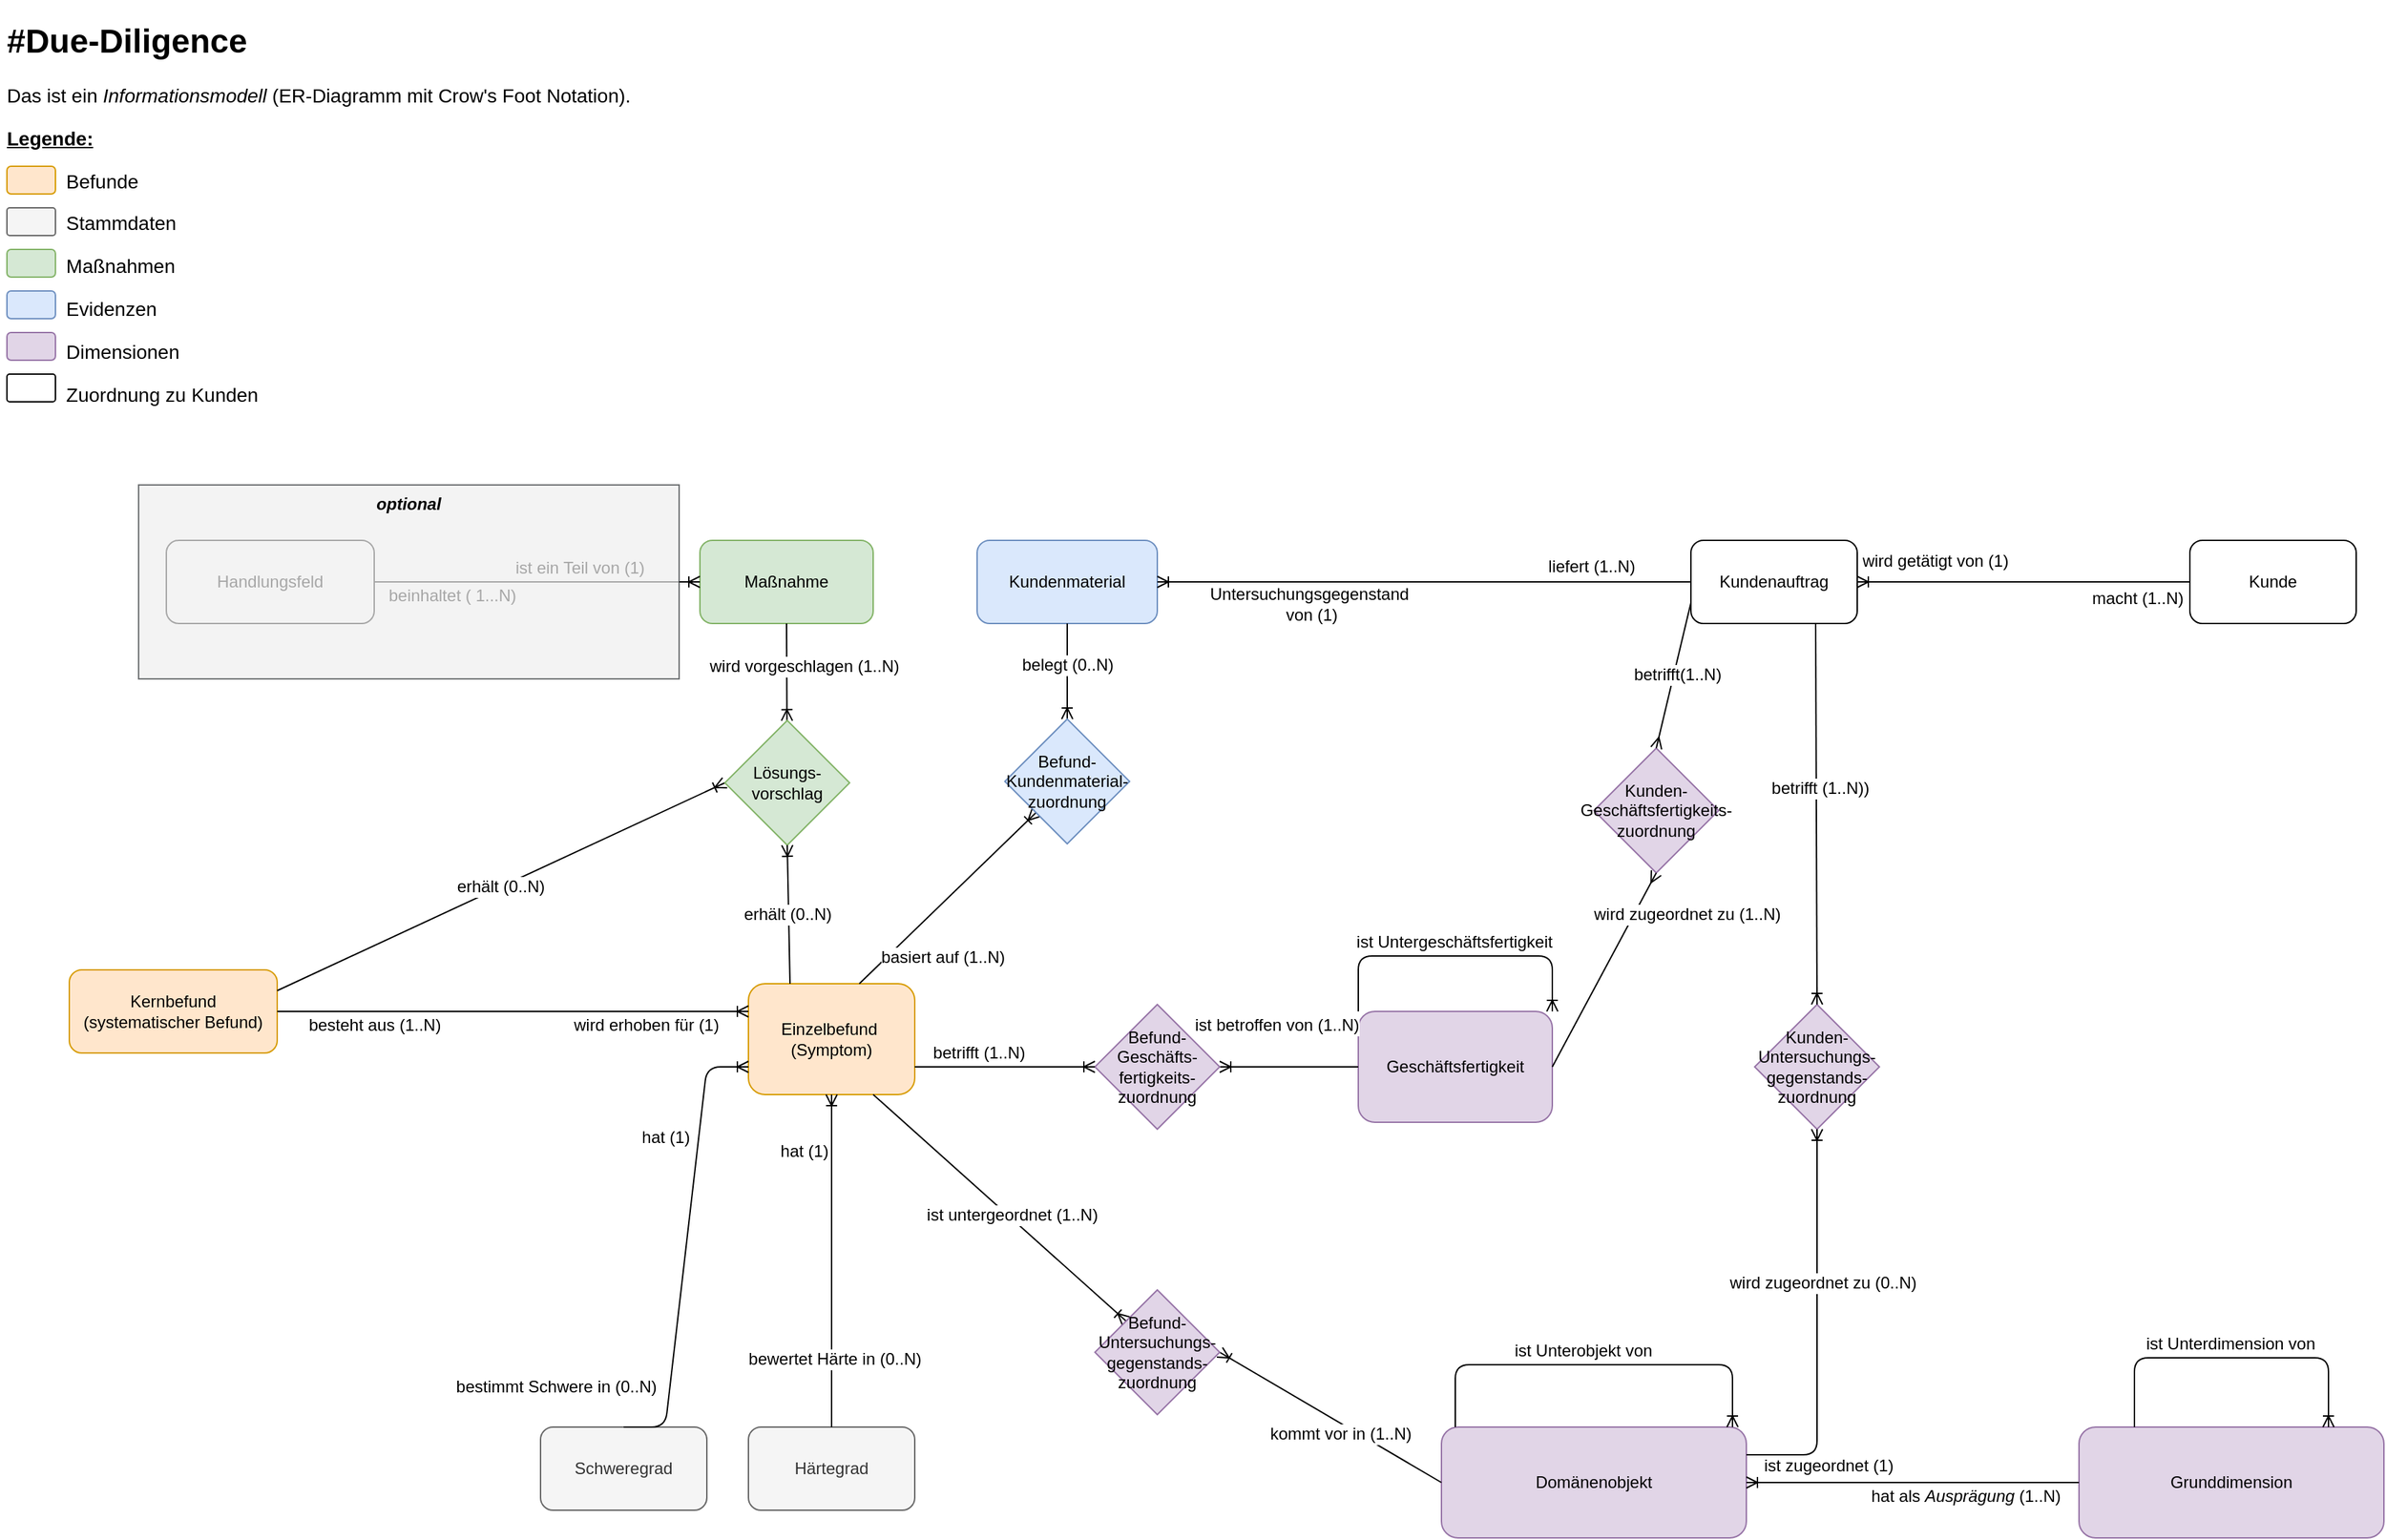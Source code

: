 <mxfile version="12.3.2" type="github" pages="1">
  <diagram name="Page-1" id="929967ad-93f9-6ef4-fab6-5d389245f69c">
    <mxGraphModel dx="932" dy="609" grid="1" gridSize="10" guides="1" tooltips="1" connect="1" arrows="1" fold="1" page="1" pageScale="1.5" pageWidth="1169" pageHeight="826" background="none" math="0" shadow="0">
      <root>
        <mxCell id="0" style=";html=1;"/>
        <mxCell id="1" style=";html=1;" parent="0"/>
        <mxCell id="lpoHIjDjbp7n_Nv5GESF-1" value="&lt;span style=&quot;white-space: normal&quot;&gt;Einzelbefund&amp;nbsp;&lt;/span&gt;&lt;br style=&quot;white-space: normal&quot;&gt;&lt;span style=&quot;white-space: normal&quot;&gt;(Symptom)&lt;/span&gt;" style="rounded=1;whiteSpace=wrap;html=1;fillColor=#ffe6cc;strokeColor=#d79b00;" parent="1" vertex="1">
          <mxGeometry x="550" y="720" width="120" height="80" as="geometry"/>
        </mxCell>
        <mxCell id="lpoHIjDjbp7n_Nv5GESF-2" value="Grunddimension&lt;i style=&quot;text-align: left&quot;&gt;&lt;br&gt;&lt;/i&gt;" style="rounded=1;whiteSpace=wrap;html=1;fillColor=#e1d5e7;strokeColor=#9673a6;" parent="1" vertex="1">
          <mxGeometry x="1510" y="1040" width="220" height="80" as="geometry"/>
        </mxCell>
        <mxCell id="lpoHIjDjbp7n_Nv5GESF-3" value="Kernbefund (systematischer Befund)" style="rounded=1;whiteSpace=wrap;html=1;fillColor=#ffe6cc;strokeColor=#d79b00;" parent="1" vertex="1">
          <mxGeometry x="60" y="710" width="150" height="60" as="geometry"/>
        </mxCell>
        <mxCell id="lpoHIjDjbp7n_Nv5GESF-4" value="" style="edgeStyle=entityRelationEdgeStyle;fontSize=12;html=1;endArrow=ERoneToMany;entryX=0;entryY=0.25;entryDx=0;entryDy=0;" parent="1" source="lpoHIjDjbp7n_Nv5GESF-3" target="lpoHIjDjbp7n_Nv5GESF-1" edge="1">
          <mxGeometry width="100" height="100" relative="1" as="geometry">
            <mxPoint x="250" y="930" as="sourcePoint"/>
            <mxPoint x="300" y="740" as="targetPoint"/>
          </mxGeometry>
        </mxCell>
        <mxCell id="jVlvGWDDENxsNVDKOX9u-14" value="besteht aus (1..N)" style="text;html=1;resizable=0;points=[];align=center;verticalAlign=middle;labelBackgroundColor=#ffffff;" parent="lpoHIjDjbp7n_Nv5GESF-4" vertex="1" connectable="0">
          <mxGeometry x="-0.647" y="-19" relative="1" as="geometry">
            <mxPoint x="10" y="-9" as="offset"/>
          </mxGeometry>
        </mxCell>
        <mxCell id="lpoHIjDjbp7n_Nv5GESF-5" value="Domänenobjekt" style="rounded=1;whiteSpace=wrap;html=1;align=center;fillColor=#e1d5e7;strokeColor=#9673a6;" parent="1" vertex="1">
          <mxGeometry x="1050" y="1040" width="220" height="80" as="geometry"/>
        </mxCell>
        <mxCell id="jVlvGWDDENxsNVDKOX9u-1" value="Schweregrad" style="rounded=1;whiteSpace=wrap;html=1;fillColor=#f5f5f5;strokeColor=#666666;fontColor=#333333;" parent="1" vertex="1">
          <mxGeometry x="400" y="1040" width="120" height="60" as="geometry"/>
        </mxCell>
        <mxCell id="jVlvGWDDENxsNVDKOX9u-2" value="Härtegrad" style="rounded=1;whiteSpace=wrap;html=1;fillColor=#f5f5f5;strokeColor=#666666;fontColor=#333333;" parent="1" vertex="1">
          <mxGeometry x="550" y="1040" width="120" height="60" as="geometry"/>
        </mxCell>
        <mxCell id="jVlvGWDDENxsNVDKOX9u-9" value="" style="fontSize=12;html=1;endArrow=ERoneToMany;exitX=0.5;exitY=0;exitDx=0;exitDy=0;edgeStyle=entityRelationEdgeStyle;elbow=vertical;" parent="1" source="jVlvGWDDENxsNVDKOX9u-1" edge="1">
          <mxGeometry width="100" height="100" relative="1" as="geometry">
            <mxPoint x="70" y="1140" as="sourcePoint"/>
            <mxPoint x="550" y="780" as="targetPoint"/>
          </mxGeometry>
        </mxCell>
        <mxCell id="jVlvGWDDENxsNVDKOX9u-12" value="bestimmt&amp;nbsp;Schwere in (0..N)" style="text;html=1;resizable=0;points=[];align=center;verticalAlign=middle;labelBackgroundColor=#ffffff;" parent="jVlvGWDDENxsNVDKOX9u-9" vertex="1" connectable="0">
          <mxGeometry x="-0.786" y="1" relative="1" as="geometry">
            <mxPoint x="-79" y="-25" as="offset"/>
          </mxGeometry>
        </mxCell>
        <mxCell id="jVlvGWDDENxsNVDKOX9u-13" value="hat (1)" style="text;html=1;resizable=0;points=[];align=center;verticalAlign=middle;labelBackgroundColor=#ffffff;" parent="jVlvGWDDENxsNVDKOX9u-9" vertex="1" connectable="0">
          <mxGeometry x="0.771" y="-1" relative="1" as="geometry">
            <mxPoint x="-30" y="43.5" as="offset"/>
          </mxGeometry>
        </mxCell>
        <mxCell id="jVlvGWDDENxsNVDKOX9u-10" value="" style="fontSize=12;html=1;endArrow=ERoneToMany;exitX=0.5;exitY=0;exitDx=0;exitDy=0;" parent="1" source="jVlvGWDDENxsNVDKOX9u-2" target="lpoHIjDjbp7n_Nv5GESF-1" edge="1">
          <mxGeometry width="100" height="100" relative="1" as="geometry">
            <mxPoint x="70" y="1140" as="sourcePoint"/>
            <mxPoint x="170" y="1040" as="targetPoint"/>
          </mxGeometry>
        </mxCell>
        <mxCell id="jVlvGWDDENxsNVDKOX9u-17" value="hat (1)" style="text;html=1;resizable=0;points=[];align=center;verticalAlign=middle;labelBackgroundColor=#ffffff;" parent="jVlvGWDDENxsNVDKOX9u-10" vertex="1" connectable="0">
          <mxGeometry x="0.343" relative="1" as="geometry">
            <mxPoint x="-20" y="-38.5" as="offset"/>
          </mxGeometry>
        </mxCell>
        <mxCell id="jVlvGWDDENxsNVDKOX9u-18" value="bewertet Härte in (0..N)" style="text;html=1;resizable=0;points=[];align=center;verticalAlign=middle;labelBackgroundColor=#ffffff;" parent="jVlvGWDDENxsNVDKOX9u-10" vertex="1" connectable="0">
          <mxGeometry x="-0.586" y="-2" relative="1" as="geometry">
            <mxPoint as="offset"/>
          </mxGeometry>
        </mxCell>
        <mxCell id="jVlvGWDDENxsNVDKOX9u-22" value="Kundenmaterial" style="rounded=1;whiteSpace=wrap;html=1;fillColor=#dae8fc;strokeColor=#6c8ebf;" parent="1" vertex="1">
          <mxGeometry x="715" y="400" width="130" height="60" as="geometry"/>
        </mxCell>
        <mxCell id="tbm3mgn3CqdpKke_emqs-10" value="" style="fontSize=12;html=1;endArrow=ERoneToMany;elbow=vertical;" parent="1" source="lpoHIjDjbp7n_Nv5GESF-2" target="lpoHIjDjbp7n_Nv5GESF-5" edge="1">
          <mxGeometry width="100" height="100" relative="1" as="geometry">
            <mxPoint x="270" y="1100" as="sourcePoint"/>
            <mxPoint x="370" y="1000" as="targetPoint"/>
          </mxGeometry>
        </mxCell>
        <mxCell id="tbm3mgn3CqdpKke_emqs-11" value="ist zugeordnet (1)" style="text;html=1;resizable=0;points=[];align=center;verticalAlign=middle;labelBackgroundColor=#ffffff;" parent="tbm3mgn3CqdpKke_emqs-10" vertex="1" connectable="0">
          <mxGeometry x="0.524" y="-4" relative="1" as="geometry">
            <mxPoint x="2" y="-8" as="offset"/>
          </mxGeometry>
        </mxCell>
        <mxCell id="tbm3mgn3CqdpKke_emqs-12" value="hat als&amp;nbsp;&lt;i&gt;Ausprägung&lt;/i&gt;&amp;nbsp;(1..N)" style="text;html=1;resizable=0;points=[];align=center;verticalAlign=middle;labelBackgroundColor=#ffffff;" parent="tbm3mgn3CqdpKke_emqs-10" vertex="1" connectable="0">
          <mxGeometry x="-0.524" y="1" relative="1" as="geometry">
            <mxPoint x="-25.5" y="9" as="offset"/>
          </mxGeometry>
        </mxCell>
        <mxCell id="nOuzh2_DET2T8DFauegL-1" value="&lt;h1&gt;#Due-Diligence&lt;/h1&gt;&lt;p style=&quot;font-size: 14px&quot;&gt;&lt;font style=&quot;font-size: 14px&quot;&gt;Das ist ein &lt;i&gt;Informationsmodell &lt;/i&gt;(ER-Diagramm mit Crow&#39;s Foot Notation).&amp;nbsp;&lt;/font&gt;&lt;/p&gt;&lt;p style=&quot;font-size: 14px&quot;&gt;&lt;span&gt;&lt;b&gt;&lt;u&gt;Legende:&lt;/u&gt;&lt;/b&gt;&lt;/span&gt;&lt;/p&gt;&lt;p style=&quot;font-size: 14px&quot;&gt;&lt;font style=&quot;font-size: 14px&quot;&gt;&amp;nbsp; &amp;nbsp; &amp;nbsp; &amp;nbsp; &amp;nbsp; &amp;nbsp;Befunde&lt;/font&gt;&lt;/p&gt;&lt;p style=&quot;font-size: 14px&quot;&gt;&amp;nbsp; &amp;nbsp; &amp;nbsp; &amp;nbsp; &amp;nbsp; &amp;nbsp;Stammdaten&lt;/p&gt;&lt;p style=&quot;font-size: 14px&quot;&gt;&amp;nbsp; &amp;nbsp; &amp;nbsp; &amp;nbsp; &amp;nbsp; &amp;nbsp;Maßnahmen&lt;/p&gt;&lt;p style=&quot;font-size: 14px&quot;&gt;&amp;nbsp; &amp;nbsp; &amp;nbsp; &amp;nbsp; &amp;nbsp; &amp;nbsp;Evidenzen&lt;/p&gt;&lt;p style=&quot;font-size: 14px&quot;&gt;&amp;nbsp; &amp;nbsp; &amp;nbsp; &amp;nbsp; &amp;nbsp; &amp;nbsp;Dimensionen&lt;/p&gt;&lt;p style=&quot;font-size: 14px&quot;&gt;&amp;nbsp; &amp;nbsp; &amp;nbsp; &amp;nbsp; &amp;nbsp; &amp;nbsp;Zuordnung zu Kunden&lt;/p&gt;&lt;p style=&quot;font-size: 14px&quot;&gt;&lt;br&gt;&lt;/p&gt;&lt;p&gt;&lt;br&gt;&lt;/p&gt;" style="text;html=1;strokeColor=none;fillColor=none;spacing=5;spacingTop=-20;whiteSpace=wrap;overflow=hidden;rounded=0;" parent="1" vertex="1">
          <mxGeometry x="10" y="20" width="1580" height="300" as="geometry"/>
        </mxCell>
        <mxCell id="nOuzh2_DET2T8DFauegL-2" value="" style="rounded=1;whiteSpace=wrap;html=1;fillColor=#ffe6cc;strokeColor=#d79b00;" parent="1" vertex="1">
          <mxGeometry x="15" y="130" width="35" height="20" as="geometry"/>
        </mxCell>
        <mxCell id="nOuzh2_DET2T8DFauegL-5" value="" style="rounded=1;whiteSpace=wrap;html=1;fillColor=#f5f5f5;strokeColor=#666666;fontColor=#333333;arcSize=10;" parent="1" vertex="1">
          <mxGeometry x="15" y="160" width="35" height="20" as="geometry"/>
        </mxCell>
        <mxCell id="nOuzh2_DET2T8DFauegL-6" value="" style="rounded=1;html=1;whiteSpace=wrap;fillColor=#d5e8d4;strokeColor=#82b366;" parent="1" vertex="1">
          <mxGeometry x="15" y="190" width="35" height="20" as="geometry"/>
        </mxCell>
        <mxCell id="nOuzh2_DET2T8DFauegL-8" value="" style="rounded=1;whiteSpace=wrap;html=1;fillColor=#dae8fc;strokeColor=#6c8ebf;" parent="1" vertex="1">
          <mxGeometry x="15" y="220" width="35" height="20" as="geometry"/>
        </mxCell>
        <mxCell id="nOuzh2_DET2T8DFauegL-9" value="" style="rounded=1;whiteSpace=wrap;html=1;align=center;fillColor=#e1d5e7;strokeColor=#9673a6;" parent="1" vertex="1">
          <mxGeometry x="15" y="250" width="35" height="20" as="geometry"/>
        </mxCell>
        <mxCell id="nOuzh2_DET2T8DFauegL-12" value="Maßnahme" style="rounded=1;html=1;whiteSpace=wrap;fillColor=#d5e8d4;strokeColor=#82b366;" parent="1" vertex="1">
          <mxGeometry x="515" y="400" width="125" height="60" as="geometry"/>
        </mxCell>
        <mxCell id="nOuzh2_DET2T8DFauegL-20" value="" style="fontSize=12;html=1;endArrow=ERoneToMany;entryX=0;entryY=1;entryDx=0;entryDy=0;" parent="1" target="mS2glyXy2kB5kTSKIdPd-10" edge="1">
          <mxGeometry width="100" height="100" relative="1" as="geometry">
            <mxPoint x="630" y="720" as="sourcePoint"/>
            <mxPoint x="880.4" y="640.2" as="targetPoint"/>
          </mxGeometry>
        </mxCell>
        <mxCell id="nOuzh2_DET2T8DFauegL-25" value="basiert auf (1..N)" style="text;html=1;resizable=0;points=[];align=center;verticalAlign=middle;labelBackgroundColor=#ffffff;" parent="nOuzh2_DET2T8DFauegL-20" vertex="1" connectable="0">
          <mxGeometry x="-0.61" y="2" relative="1" as="geometry">
            <mxPoint x="36.5" y="6" as="offset"/>
          </mxGeometry>
        </mxCell>
        <mxCell id="nOuzh2_DET2T8DFauegL-21" value="" style="fontSize=12;html=1;endArrow=ERoneToMany;exitX=0.5;exitY=1;exitDx=0;exitDy=0;entryX=0.5;entryY=0;entryDx=0;entryDy=0;" parent="1" source="jVlvGWDDENxsNVDKOX9u-22" target="mS2glyXy2kB5kTSKIdPd-10" edge="1">
          <mxGeometry width="100" height="100" relative="1" as="geometry">
            <mxPoint x="950" y="750" as="sourcePoint"/>
            <mxPoint x="950" y="610" as="targetPoint"/>
          </mxGeometry>
        </mxCell>
        <mxCell id="nOuzh2_DET2T8DFauegL-22" value="belegt (0..N)" style="text;html=1;resizable=0;points=[];align=center;verticalAlign=middle;labelBackgroundColor=#ffffff;" parent="nOuzh2_DET2T8DFauegL-21" vertex="1" connectable="0">
          <mxGeometry x="-0.667" y="2" relative="1" as="geometry">
            <mxPoint x="-2" y="18" as="offset"/>
          </mxGeometry>
        </mxCell>
        <mxCell id="oxu1X0Uhrvyfg57hmDgI-2" value="" style="fontSize=12;html=1;endArrow=ERoneToMany;entryX=0;entryY=0.5;entryDx=0;entryDy=0;exitX=1;exitY=0.25;exitDx=0;exitDy=0;" parent="1" source="lpoHIjDjbp7n_Nv5GESF-3" target="mS2glyXy2kB5kTSKIdPd-1" edge="1">
          <mxGeometry width="100" height="100" relative="1" as="geometry">
            <mxPoint x="270" y="570" as="sourcePoint"/>
            <mxPoint x="195" y="470" as="targetPoint"/>
          </mxGeometry>
        </mxCell>
        <mxCell id="oxu1X0Uhrvyfg57hmDgI-4" value="erhält (0..N)" style="text;html=1;resizable=0;points=[];align=center;verticalAlign=middle;labelBackgroundColor=#ffffff;" parent="oxu1X0Uhrvyfg57hmDgI-2" vertex="1" connectable="0">
          <mxGeometry x="-0.585" y="-1" relative="1" as="geometry">
            <mxPoint x="93" y="-45" as="offset"/>
          </mxGeometry>
        </mxCell>
        <mxCell id="oxu1X0Uhrvyfg57hmDgI-3" value="" style="fontSize=12;html=1;endArrow=ERoneToMany;exitX=0.5;exitY=1;exitDx=0;exitDy=0;" parent="1" source="nOuzh2_DET2T8DFauegL-12" target="mS2glyXy2kB5kTSKIdPd-1" edge="1">
          <mxGeometry width="100" height="100" relative="1" as="geometry">
            <mxPoint x="579" y="470" as="sourcePoint"/>
            <mxPoint x="260" y="440" as="targetPoint"/>
          </mxGeometry>
        </mxCell>
        <mxCell id="oxu1X0Uhrvyfg57hmDgI-7" value="wird vorgeschlagen (1..N)" style="text;html=1;resizable=0;points=[];align=center;verticalAlign=middle;labelBackgroundColor=#ffffff;" parent="oxu1X0Uhrvyfg57hmDgI-3" vertex="1" connectable="0">
          <mxGeometry x="-0.607" y="-1" relative="1" as="geometry">
            <mxPoint x="13.5" y="16.5" as="offset"/>
          </mxGeometry>
        </mxCell>
        <mxCell id="oxu1X0Uhrvyfg57hmDgI-8" value="&lt;span style=&quot;text-align: left&quot;&gt;Geschäftsfertigkeit&lt;br&gt;&lt;/span&gt;" style="rounded=1;whiteSpace=wrap;html=1;fillColor=#e1d5e7;strokeColor=#9673a6;" parent="1" vertex="1">
          <mxGeometry x="990" y="740" width="140" height="80" as="geometry"/>
        </mxCell>
        <mxCell id="oxu1X0Uhrvyfg57hmDgI-9" value="" style="fontSize=12;html=1;endArrow=ERoneToMany;elbow=vertical;edgeStyle=orthogonalEdgeStyle;entryX=1;entryY=0.5;entryDx=0;entryDy=0;exitX=0;exitY=0.5;exitDx=0;exitDy=0;" parent="1" source="oxu1X0Uhrvyfg57hmDgI-8" target="HfnrT11R_Q_UFA63fJiB-15" edge="1">
          <mxGeometry width="100" height="100" relative="1" as="geometry">
            <mxPoint x="1110" y="860" as="sourcePoint"/>
            <mxPoint x="740" y="810" as="targetPoint"/>
          </mxGeometry>
        </mxCell>
        <mxCell id="oxu1X0Uhrvyfg57hmDgI-10" value="ist betroffen von (1..N)" style="text;html=1;resizable=0;points=[];align=center;verticalAlign=middle;labelBackgroundColor=#ffffff;" parent="oxu1X0Uhrvyfg57hmDgI-9" vertex="1" connectable="0">
          <mxGeometry x="-0.498" y="-2" relative="1" as="geometry">
            <mxPoint x="-34.5" y="-28.5" as="offset"/>
          </mxGeometry>
        </mxCell>
        <mxCell id="oxu1X0Uhrvyfg57hmDgI-11" value="betrifft (1..N)" style="text;html=1;resizable=0;points=[];align=center;verticalAlign=middle;labelBackgroundColor=#ffffff;" parent="oxu1X0Uhrvyfg57hmDgI-9" vertex="1" connectable="0">
          <mxGeometry x="0.573" y="-1" relative="1" as="geometry">
            <mxPoint x="-196" y="-9" as="offset"/>
          </mxGeometry>
        </mxCell>
        <mxCell id="oxu1X0Uhrvyfg57hmDgI-15" value="" style="fontSize=12;html=1;endArrow=ERoneToMany;exitX=0.75;exitY=1;exitDx=0;exitDy=0;entryX=0;entryY=0;entryDx=0;entryDy=0;" parent="1" source="lpoHIjDjbp7n_Nv5GESF-1" target="8C67H_EtA0prf0B1v2a5-1" edge="1">
          <mxGeometry width="100" height="100" relative="1" as="geometry">
            <mxPoint x="920" y="830" as="sourcePoint"/>
            <mxPoint x="1020" y="730" as="targetPoint"/>
          </mxGeometry>
        </mxCell>
        <mxCell id="EB7ZU6iB8rgXst6pkzKG-1" value="ist untergeordnet (1..N)" style="text;html=1;align=center;verticalAlign=middle;resizable=0;points=[];;labelBackgroundColor=#ffffff;" parent="oxu1X0Uhrvyfg57hmDgI-15" vertex="1" connectable="0">
          <mxGeometry x="0.252" relative="1" as="geometry">
            <mxPoint x="-14.5" y="-15.5" as="offset"/>
          </mxGeometry>
        </mxCell>
        <mxCell id="oxu1X0Uhrvyfg57hmDgI-16" value="" style="fontSize=12;html=1;endArrow=ERoneToMany;entryX=1;entryY=0.5;entryDx=0;entryDy=0;exitX=0;exitY=0.5;exitDx=0;exitDy=0;" parent="1" source="lpoHIjDjbp7n_Nv5GESF-5" target="8C67H_EtA0prf0B1v2a5-1" edge="1">
          <mxGeometry width="100" height="100" relative="1" as="geometry">
            <mxPoint x="1360" y="770" as="sourcePoint"/>
            <mxPoint x="860" y="1010" as="targetPoint"/>
          </mxGeometry>
        </mxCell>
        <mxCell id="oxu1X0Uhrvyfg57hmDgI-19" value="kommt vor in (1..N)" style="text;html=1;resizable=0;points=[];align=center;verticalAlign=middle;labelBackgroundColor=#ffffff;" parent="oxu1X0Uhrvyfg57hmDgI-16" vertex="1" connectable="0">
          <mxGeometry x="-0.667" relative="1" as="geometry">
            <mxPoint x="-46.5" y="-20" as="offset"/>
          </mxGeometry>
        </mxCell>
        <mxCell id="8C67H_EtA0prf0B1v2a5-1" value="Befund-&lt;br&gt;Untersuchungs-&lt;br&gt;gegenstands-&lt;br&gt;zuordnung" style="rhombus;whiteSpace=wrap;html=1;fillColor=#e1d5e7;strokeColor=#9673a6;" parent="1" vertex="1">
          <mxGeometry x="800" y="941" width="90" height="90" as="geometry"/>
        </mxCell>
        <mxCell id="mS2glyXy2kB5kTSKIdPd-1" value="Lösungs-vorschlag" style="rhombus;whiteSpace=wrap;html=1;fillColor=#d5e8d4;strokeColor=#82b366;" parent="1" vertex="1">
          <mxGeometry x="533" y="530" width="90" height="90" as="geometry"/>
        </mxCell>
        <mxCell id="mS2glyXy2kB5kTSKIdPd-4" value="" style="fontSize=12;html=1;endArrow=ERoneToMany;entryX=0.5;entryY=1;entryDx=0;entryDy=0;exitX=0.25;exitY=0;exitDx=0;exitDy=0;" parent="1" source="lpoHIjDjbp7n_Nv5GESF-1" target="mS2glyXy2kB5kTSKIdPd-1" edge="1">
          <mxGeometry width="100" height="100" relative="1" as="geometry">
            <mxPoint x="340" y="855" as="sourcePoint"/>
            <mxPoint x="440" y="755" as="targetPoint"/>
          </mxGeometry>
        </mxCell>
        <mxCell id="mS2glyXy2kB5kTSKIdPd-7" value="erhält (0..N)" style="text;html=1;resizable=0;points=[];align=center;verticalAlign=middle;labelBackgroundColor=#ffffff;" parent="mS2glyXy2kB5kTSKIdPd-4" vertex="1" connectable="0">
          <mxGeometry x="0.0" y="1" relative="1" as="geometry">
            <mxPoint as="offset"/>
          </mxGeometry>
        </mxCell>
        <mxCell id="mS2glyXy2kB5kTSKIdPd-10" value="Befund-Kundenmaterial-zuordnung" style="rhombus;whiteSpace=wrap;html=1;fillColor=#dae8fc;strokeColor=#6c8ebf;" parent="1" vertex="1">
          <mxGeometry x="735" y="529" width="90" height="90" as="geometry"/>
        </mxCell>
        <mxCell id="dpxNeViVGeD-j7b1jcPo-1" value="Kunde" style="rounded=1;whiteSpace=wrap;html=1;" parent="1" vertex="1">
          <mxGeometry x="1590" y="400" width="120" height="60" as="geometry"/>
        </mxCell>
        <mxCell id="dpxNeViVGeD-j7b1jcPo-4" value="Kundenauftrag" style="rounded=1;whiteSpace=wrap;html=1;" parent="1" vertex="1">
          <mxGeometry x="1230" y="400" width="120" height="60" as="geometry"/>
        </mxCell>
        <mxCell id="dpxNeViVGeD-j7b1jcPo-6" value="" style="fontSize=12;html=1;endArrow=ERoneToMany;" parent="1" source="dpxNeViVGeD-j7b1jcPo-1" target="dpxNeViVGeD-j7b1jcPo-4" edge="1">
          <mxGeometry width="100" height="100" relative="1" as="geometry">
            <mxPoint x="100" y="930" as="sourcePoint"/>
            <mxPoint x="200" y="830" as="targetPoint"/>
          </mxGeometry>
        </mxCell>
        <mxCell id="dpxNeViVGeD-j7b1jcPo-7" value="macht (1..N)" style="text;html=1;resizable=0;points=[];align=center;verticalAlign=middle;labelBackgroundColor=#ffffff;" parent="dpxNeViVGeD-j7b1jcPo-6" vertex="1" connectable="0">
          <mxGeometry x="-0.684" relative="1" as="geometry">
            <mxPoint y="11.5" as="offset"/>
          </mxGeometry>
        </mxCell>
        <mxCell id="dpxNeViVGeD-j7b1jcPo-8" value="wird getätigt von (1)" style="text;html=1;resizable=0;points=[];align=center;verticalAlign=middle;labelBackgroundColor=#ffffff;" parent="dpxNeViVGeD-j7b1jcPo-6" vertex="1" connectable="0">
          <mxGeometry x="0.611" y="2" relative="1" as="geometry">
            <mxPoint x="9" y="-17" as="offset"/>
          </mxGeometry>
        </mxCell>
        <mxCell id="dpxNeViVGeD-j7b1jcPo-10" value="wird erhoben für (1)" style="text;html=1;resizable=0;points=[];align=center;verticalAlign=middle;labelBackgroundColor=#ffffff;" parent="1" vertex="1" connectable="0">
          <mxGeometry x="460" y="760" as="geometry">
            <mxPoint x="16" y="-10" as="offset"/>
          </mxGeometry>
        </mxCell>
        <mxCell id="dpxNeViVGeD-j7b1jcPo-11" value="" style="rounded=1;whiteSpace=wrap;html=1;arcSize=10;" parent="1" vertex="1">
          <mxGeometry x="15" y="280" width="35" height="20" as="geometry"/>
        </mxCell>
        <mxCell id="HfnrT11R_Q_UFA63fJiB-15" value="Befund-Geschäfts-fertigkeits-zuordnung" style="rhombus;whiteSpace=wrap;html=1;fillColor=#e1d5e7;strokeColor=#9673a6;" parent="1" vertex="1">
          <mxGeometry x="800" y="735" width="90" height="90" as="geometry"/>
        </mxCell>
        <mxCell id="HfnrT11R_Q_UFA63fJiB-16" value="" style="edgeStyle=orthogonalEdgeStyle;fontSize=12;html=1;endArrow=ERoneToMany;entryX=0;entryY=0.5;entryDx=0;entryDy=0;exitX=1;exitY=0.75;exitDx=0;exitDy=0;" parent="1" source="lpoHIjDjbp7n_Nv5GESF-1" target="HfnrT11R_Q_UFA63fJiB-15" edge="1">
          <mxGeometry width="100" height="100" relative="1" as="geometry">
            <mxPoint x="690" y="1010" as="sourcePoint"/>
            <mxPoint x="790" y="910" as="targetPoint"/>
          </mxGeometry>
        </mxCell>
        <mxCell id="ao1xH_KatcM2TAFlreha-3" value="" style="edgeStyle=entityRelationEdgeStyle;fontSize=12;html=1;endArrow=ERoneToMany;elbow=horizontal;" parent="1" source="lpoHIjDjbp7n_Nv5GESF-2" target="lpoHIjDjbp7n_Nv5GESF-2" edge="1">
          <mxGeometry width="100" height="100" relative="1" as="geometry">
            <mxPoint x="1550" y="1300" as="sourcePoint"/>
            <mxPoint x="1650" y="1200" as="targetPoint"/>
            <Array as="points">
              <mxPoint x="1690" y="990"/>
            </Array>
          </mxGeometry>
        </mxCell>
        <mxCell id="ao1xH_KatcM2TAFlreha-15" value="ist Unterdimension von" style="text;html=1;resizable=0;points=[];align=center;verticalAlign=middle;labelBackgroundColor=#ffffff;" parent="ao1xH_KatcM2TAFlreha-3" vertex="1" connectable="0">
          <mxGeometry x="-0.158" relative="1" as="geometry">
            <mxPoint x="18" y="-10" as="offset"/>
          </mxGeometry>
        </mxCell>
        <mxCell id="ao1xH_KatcM2TAFlreha-7" value="" style="edgeStyle=entityRelationEdgeStyle;fontSize=12;html=1;endArrow=ERoneToMany;" parent="1" source="oxu1X0Uhrvyfg57hmDgI-8" target="oxu1X0Uhrvyfg57hmDgI-8" edge="1">
          <mxGeometry width="100" height="100" relative="1" as="geometry">
            <mxPoint x="1210" y="1100" as="sourcePoint"/>
            <mxPoint x="1310" y="1000" as="targetPoint"/>
            <Array as="points">
              <mxPoint x="1130" y="700"/>
            </Array>
          </mxGeometry>
        </mxCell>
        <mxCell id="ao1xH_KatcM2TAFlreha-16" value="ist Untergeschäftsfertigkeit" style="text;html=1;resizable=0;points=[];align=center;verticalAlign=middle;labelBackgroundColor=#ffffff;" parent="ao1xH_KatcM2TAFlreha-7" vertex="1" connectable="0">
          <mxGeometry x="-0.141" y="1" relative="1" as="geometry">
            <mxPoint x="14.5" y="-9" as="offset"/>
          </mxGeometry>
        </mxCell>
        <mxCell id="ao1xH_KatcM2TAFlreha-13" value="" style="edgeStyle=entityRelationEdgeStyle;fontSize=12;html=1;endArrow=ERoneToMany;elbow=vertical;" parent="1" source="lpoHIjDjbp7n_Nv5GESF-5" target="lpoHIjDjbp7n_Nv5GESF-5" edge="1">
          <mxGeometry width="100" height="100" relative="1" as="geometry">
            <mxPoint x="1740" y="945" as="sourcePoint"/>
            <mxPoint x="1840" y="845" as="targetPoint"/>
            <Array as="points">
              <mxPoint x="1260" y="995"/>
            </Array>
          </mxGeometry>
        </mxCell>
        <mxCell id="ao1xH_KatcM2TAFlreha-14" value="ist Unterobjekt von" style="text;html=1;resizable=0;points=[];align=center;verticalAlign=middle;labelBackgroundColor=#ffffff;" parent="ao1xH_KatcM2TAFlreha-13" vertex="1" connectable="0">
          <mxGeometry x="-0.15" y="2" relative="1" as="geometry">
            <mxPoint x="13.5" y="-8" as="offset"/>
          </mxGeometry>
        </mxCell>
        <mxCell id="ao1xH_KatcM2TAFlreha-20" value="Handlungsfeld" style="rounded=1;whiteSpace=wrap;html=1;" parent="1" vertex="1">
          <mxGeometry x="130" y="400" width="150" height="60" as="geometry"/>
        </mxCell>
        <mxCell id="ao1xH_KatcM2TAFlreha-21" style="edgeStyle=none;rounded=0;orthogonalLoop=1;jettySize=auto;html=1;exitX=0.75;exitY=1;exitDx=0;exitDy=0;fontSize=13;" parent="1" source="ao1xH_KatcM2TAFlreha-20" target="ao1xH_KatcM2TAFlreha-20" edge="1">
          <mxGeometry relative="1" as="geometry"/>
        </mxCell>
        <mxCell id="ao1xH_KatcM2TAFlreha-22" value="" style="fontSize=12;html=1;endArrow=ERoneToMany;entryX=0;entryY=0.5;entryDx=0;entryDy=0;" parent="1" source="ao1xH_KatcM2TAFlreha-20" target="nOuzh2_DET2T8DFauegL-12" edge="1">
          <mxGeometry width="100" height="100" relative="1" as="geometry">
            <mxPoint x="110" y="490" as="sourcePoint"/>
            <mxPoint x="210" y="390" as="targetPoint"/>
          </mxGeometry>
        </mxCell>
        <mxCell id="ao1xH_KatcM2TAFlreha-23" value="beinhaltet ( 1...N)" style="text;html=1;resizable=0;points=[];align=center;verticalAlign=middle;labelBackgroundColor=#ffffff;fontSize=12;" parent="ao1xH_KatcM2TAFlreha-22" vertex="1" connectable="0">
          <mxGeometry x="-0.664" y="-1" relative="1" as="geometry">
            <mxPoint x="16" y="9" as="offset"/>
          </mxGeometry>
        </mxCell>
        <mxCell id="ao1xH_KatcM2TAFlreha-24" value="ist ein Teil von (1)" style="text;html=1;resizable=0;points=[];autosize=1;align=left;verticalAlign=top;spacingTop=-4;fontSize=12;" parent="1" vertex="1">
          <mxGeometry x="380" y="410" width="110" height="20" as="geometry"/>
        </mxCell>
        <mxCell id="ao1xH_KatcM2TAFlreha-29" value="" style="fontSize=12;html=1;endArrow=ERoneToMany;entryX=1;entryY=0.5;entryDx=0;entryDy=0;" parent="1" source="dpxNeViVGeD-j7b1jcPo-4" target="jVlvGWDDENxsNVDKOX9u-22" edge="1">
          <mxGeometry width="100" height="100" relative="1" as="geometry">
            <mxPoint x="830" y="610" as="sourcePoint"/>
            <mxPoint x="930" y="510" as="targetPoint"/>
          </mxGeometry>
        </mxCell>
        <mxCell id="ao1xH_KatcM2TAFlreha-31" value="liefert (1..N)" style="text;html=1;resizable=0;points=[];align=center;verticalAlign=middle;labelBackgroundColor=#ffffff;fontSize=12;" parent="ao1xH_KatcM2TAFlreha-29" vertex="1" connectable="0">
          <mxGeometry x="-0.625" y="-1" relative="1" as="geometry">
            <mxPoint y="-10" as="offset"/>
          </mxGeometry>
        </mxCell>
        <mxCell id="ao1xH_KatcM2TAFlreha-32" value="Untersuchungsgegenstand&amp;nbsp;&lt;br&gt;von (1)" style="text;html=1;resizable=0;points=[];align=center;verticalAlign=middle;labelBackgroundColor=#ffffff;fontSize=12;" parent="ao1xH_KatcM2TAFlreha-29" vertex="1" connectable="0">
          <mxGeometry x="0.719" y="-1" relative="1" as="geometry">
            <mxPoint x="57" y="17" as="offset"/>
          </mxGeometry>
        </mxCell>
        <mxCell id="ao1xH_KatcM2TAFlreha-33" value="Kunden-Untersuchungs-&lt;br&gt;gegenstands-&lt;br&gt;zuordnung" style="rhombus;whiteSpace=wrap;html=1;fillColor=#e1d5e7;strokeColor=#9673a6;" parent="1" vertex="1">
          <mxGeometry x="1276" y="735" width="90" height="90" as="geometry"/>
        </mxCell>
        <mxCell id="ao1xH_KatcM2TAFlreha-34" value="" style="fontSize=12;html=1;endArrow=ERoneToMany;exitX=0.75;exitY=1;exitDx=0;exitDy=0;entryX=0.5;entryY=0;entryDx=0;entryDy=0;" parent="1" source="dpxNeViVGeD-j7b1jcPo-4" target="ao1xH_KatcM2TAFlreha-33" edge="1">
          <mxGeometry width="100" height="100" relative="1" as="geometry">
            <mxPoint x="1330" y="930" as="sourcePoint"/>
            <mxPoint x="1430" y="830" as="targetPoint"/>
          </mxGeometry>
        </mxCell>
        <mxCell id="EB7ZU6iB8rgXst6pkzKG-3" value="betrifft (1..N))" style="text;html=1;align=center;verticalAlign=middle;resizable=0;points=[];;labelBackgroundColor=#ffffff;" parent="ao1xH_KatcM2TAFlreha-34" vertex="1" connectable="0">
          <mxGeometry x="-0.138" y="2" relative="1" as="geometry">
            <mxPoint as="offset"/>
          </mxGeometry>
        </mxCell>
        <mxCell id="ao1xH_KatcM2TAFlreha-35" value="" style="fontSize=12;html=1;endArrow=ERoneToMany;exitX=1;exitY=0.25;exitDx=0;exitDy=0;entryX=0.5;entryY=1;entryDx=0;entryDy=0;edgeStyle=orthogonalEdgeStyle;" parent="1" source="lpoHIjDjbp7n_Nv5GESF-5" target="ao1xH_KatcM2TAFlreha-33" edge="1">
          <mxGeometry width="100" height="100" relative="1" as="geometry">
            <mxPoint x="1350" y="930" as="sourcePoint"/>
            <mxPoint x="1450" y="830" as="targetPoint"/>
          </mxGeometry>
        </mxCell>
        <mxCell id="EB7ZU6iB8rgXst6pkzKG-2" value="wird zugeordnet zu (0..N)" style="text;html=1;align=center;verticalAlign=middle;resizable=0;points=[];;labelBackgroundColor=#ffffff;" parent="ao1xH_KatcM2TAFlreha-35" vertex="1" connectable="0">
          <mxGeometry x="0.227" y="-4" relative="1" as="geometry">
            <mxPoint as="offset"/>
          </mxGeometry>
        </mxCell>
        <mxCell id="7nbViWduPcnCS7wEnalQ-2" value="&lt;b&gt;&lt;i&gt;optional&lt;/i&gt;&lt;/b&gt;" style="rounded=0;whiteSpace=wrap;html=1;fillColor=#eeeeee;strokeColor=#36393d;gradientColor=none;opacity=70;align=center;verticalAlign=top;" parent="1" vertex="1">
          <mxGeometry x="110" y="360" width="390" height="140" as="geometry"/>
        </mxCell>
        <mxCell id="EB7ZU6iB8rgXst6pkzKG-5" value="Kunden-Geschäftsfertigkeits-zuordnung" style="rhombus;whiteSpace=wrap;html=1;fillColor=#e1d5e7;strokeColor=#9673a6;" parent="1" vertex="1">
          <mxGeometry x="1160" y="550" width="90" height="90" as="geometry"/>
        </mxCell>
        <mxCell id="1UmcwuM2CH98FzbQIoCf-2" value="" style="fontSize=12;html=1;endArrow=ERmany;exitX=1;exitY=0.5;exitDx=0;exitDy=0;entryX=0.5;entryY=1;entryDx=0;entryDy=0;" parent="1" source="oxu1X0Uhrvyfg57hmDgI-8" target="EB7ZU6iB8rgXst6pkzKG-5" edge="1">
          <mxGeometry width="100" height="100" relative="1" as="geometry">
            <mxPoint x="1040" y="630" as="sourcePoint"/>
            <mxPoint x="1140" y="530" as="targetPoint"/>
          </mxGeometry>
        </mxCell>
        <mxCell id="1UmcwuM2CH98FzbQIoCf-5" value="wird zugeordnet zu (1..N)" style="text;html=1;align=center;verticalAlign=middle;resizable=0;points=[];;labelBackgroundColor=#ffffff;" parent="1UmcwuM2CH98FzbQIoCf-2" vertex="1" connectable="0">
          <mxGeometry x="0.298" y="-2" relative="1" as="geometry">
            <mxPoint x="46" y="-20" as="offset"/>
          </mxGeometry>
        </mxCell>
        <mxCell id="1UmcwuM2CH98FzbQIoCf-3" value="" style="fontSize=12;html=1;endArrow=ERmany;entryX=0.5;entryY=0;entryDx=0;entryDy=0;exitX=0;exitY=0.75;exitDx=0;exitDy=0;" parent="1" source="dpxNeViVGeD-j7b1jcPo-4" target="EB7ZU6iB8rgXst6pkzKG-5" edge="1">
          <mxGeometry width="100" height="100" relative="1" as="geometry">
            <mxPoint x="1020" y="630" as="sourcePoint"/>
            <mxPoint x="1120" y="530" as="targetPoint"/>
          </mxGeometry>
        </mxCell>
        <mxCell id="1UmcwuM2CH98FzbQIoCf-4" value="betrifft(1..N)" style="text;html=1;align=center;verticalAlign=middle;resizable=0;points=[];;labelBackgroundColor=#ffffff;" parent="1UmcwuM2CH98FzbQIoCf-3" vertex="1" connectable="0">
          <mxGeometry x="-0.02" y="2" relative="1" as="geometry">
            <mxPoint as="offset"/>
          </mxGeometry>
        </mxCell>
      </root>
    </mxGraphModel>
  </diagram>
</mxfile>
